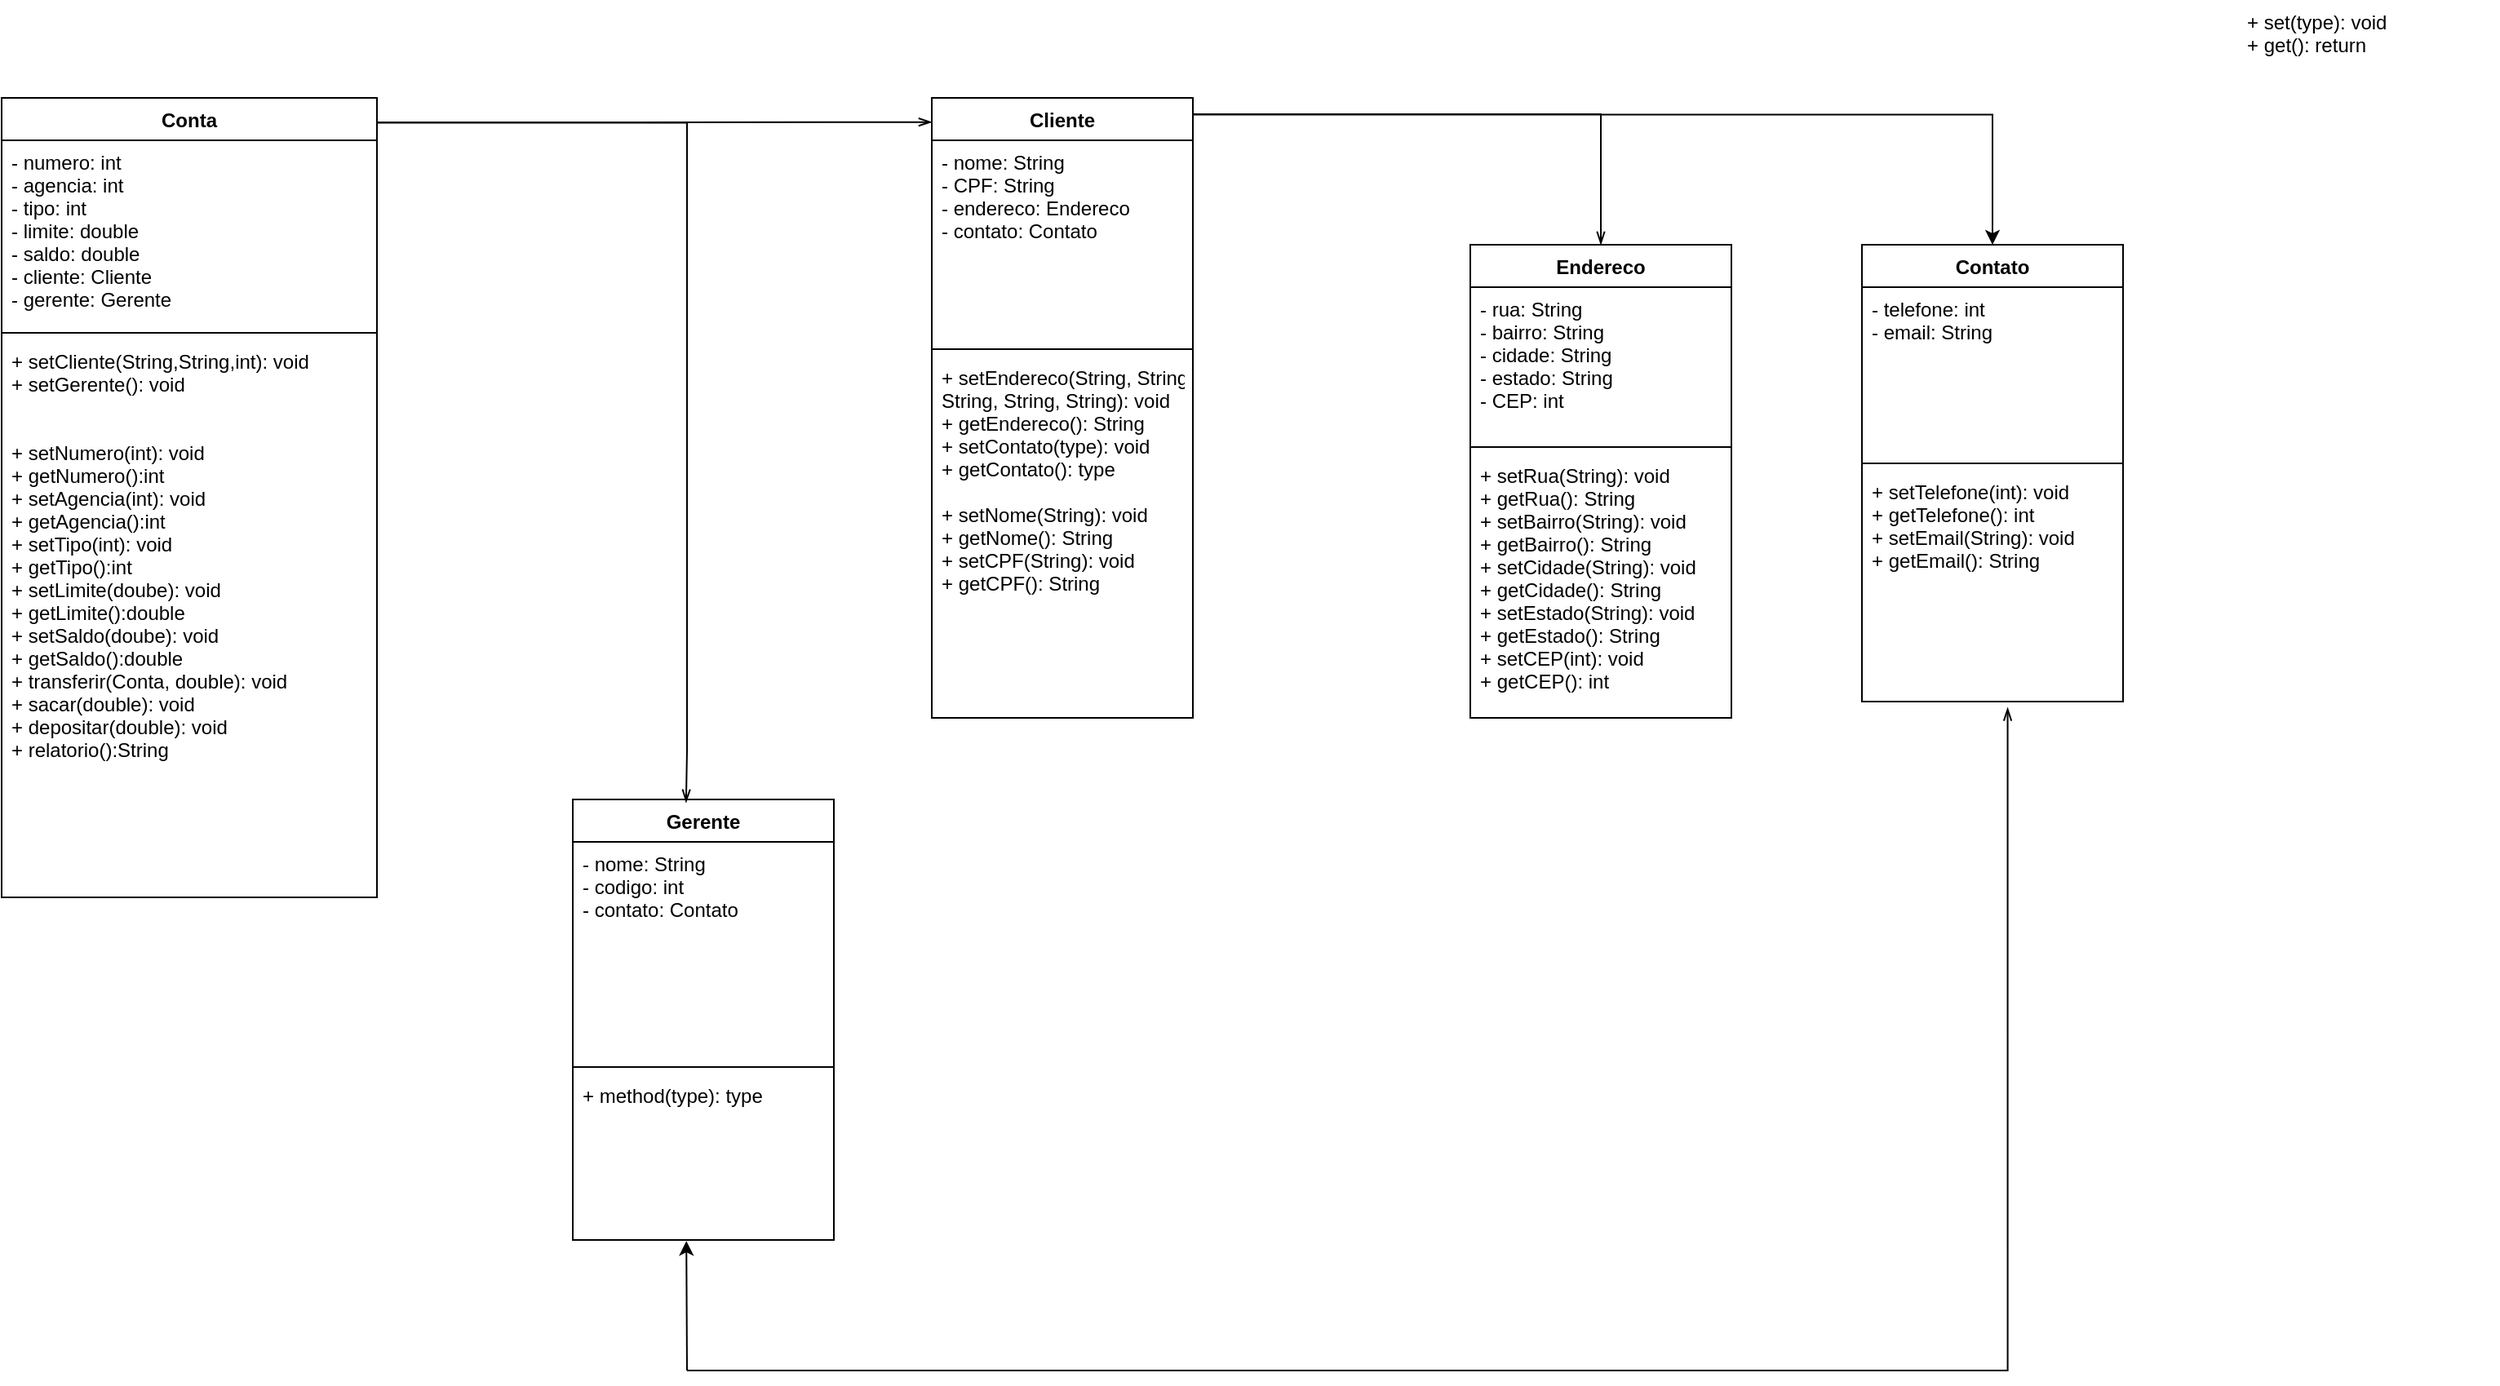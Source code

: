 <mxfile version="14.5.1" type="device"><diagram id="gQtKa5ULtR3aloQVO53z" name="Page-1"><mxGraphModel dx="1304" dy="600" grid="1" gridSize="10" guides="1" tooltips="1" connect="1" arrows="1" fold="1" page="1" pageScale="1" pageWidth="827" pageHeight="1169" math="0" shadow="0"><root><mxCell id="0"/><mxCell id="1" parent="0"/><mxCell id="8NMMqhZQ7SO2_mGCrtAr-1" value="Conta" style="swimlane;fontStyle=1;align=center;verticalAlign=top;childLayout=stackLayout;horizontal=1;startSize=26;horizontalStack=0;resizeParent=1;resizeParentMax=0;resizeLast=0;collapsible=1;marginBottom=0;" parent="1" vertex="1"><mxGeometry x="40" y="110" width="230" height="490" as="geometry"/></mxCell><mxCell id="8NMMqhZQ7SO2_mGCrtAr-2" value="- numero: int&#10;- agencia: int&#10;- tipo: int&#10;- limite: double&#10;- saldo: double&#10;- cliente: Cliente&#10;- gerente: Gerente&#10;" style="text;strokeColor=none;fillColor=none;align=left;verticalAlign=top;spacingLeft=4;spacingRight=4;overflow=hidden;rotatable=0;points=[[0,0.5],[1,0.5]];portConstraint=eastwest;" parent="8NMMqhZQ7SO2_mGCrtAr-1" vertex="1"><mxGeometry y="26" width="230" height="114" as="geometry"/></mxCell><mxCell id="8NMMqhZQ7SO2_mGCrtAr-3" value="" style="line;strokeWidth=1;fillColor=none;align=left;verticalAlign=middle;spacingTop=-1;spacingLeft=3;spacingRight=3;rotatable=0;labelPosition=right;points=[];portConstraint=eastwest;" parent="8NMMqhZQ7SO2_mGCrtAr-1" vertex="1"><mxGeometry y="140" width="230" height="8" as="geometry"/></mxCell><mxCell id="8NMMqhZQ7SO2_mGCrtAr-4" value="+ setCliente(String,String,int): void&#10;+ setGerente(): void&#10;&#10;&#10;+ setNumero(int): void&#10;+ getNumero():int&#10;+ setAgencia(int): void&#10;+ getAgencia():int&#10;+ setTipo(int): void&#10;+ getTipo():int&#10;+ setLimite(doube): void&#10;+ getLimite():double&#10;+ setSaldo(doube): void&#10;+ getSaldo():double&#10;+ transferir(Conta, double): void&#10;+ sacar(double): void&#10;+ depositar(double): void&#10;+ relatorio():String" style="text;strokeColor=none;fillColor=none;align=left;verticalAlign=top;spacingLeft=4;spacingRight=4;overflow=hidden;rotatable=0;points=[[0,0.5],[1,0.5]];portConstraint=eastwest;" parent="8NMMqhZQ7SO2_mGCrtAr-1" vertex="1"><mxGeometry y="148" width="230" height="342" as="geometry"/></mxCell><mxCell id="1yhgge6j8SB8kr7OeH-u-2" value="Cliente" style="swimlane;fontStyle=1;align=center;verticalAlign=top;childLayout=stackLayout;horizontal=1;startSize=26;horizontalStack=0;resizeParent=1;resizeParentMax=0;resizeLast=0;collapsible=1;marginBottom=0;" parent="1" vertex="1"><mxGeometry x="610" y="110" width="160" height="380" as="geometry"/></mxCell><mxCell id="1yhgge6j8SB8kr7OeH-u-3" value="- nome: String&#10;- CPF: String&#10;- endereco: Endereco&#10;- contato: Contato" style="text;strokeColor=none;fillColor=none;align=left;verticalAlign=top;spacingLeft=4;spacingRight=4;overflow=hidden;rotatable=0;points=[[0,0.5],[1,0.5]];portConstraint=eastwest;" parent="1yhgge6j8SB8kr7OeH-u-2" vertex="1"><mxGeometry y="26" width="160" height="124" as="geometry"/></mxCell><mxCell id="1yhgge6j8SB8kr7OeH-u-4" value="" style="line;strokeWidth=1;fillColor=none;align=left;verticalAlign=middle;spacingTop=-1;spacingLeft=3;spacingRight=3;rotatable=0;labelPosition=right;points=[];portConstraint=eastwest;" parent="1yhgge6j8SB8kr7OeH-u-2" vertex="1"><mxGeometry y="150" width="160" height="8" as="geometry"/></mxCell><mxCell id="1yhgge6j8SB8kr7OeH-u-5" value="+ setEndereco(String, String,&#10;String, String, String): void&#10;+ getEndereco(): String&#10;+ setContato(type): void&#10;+ getContato(): type&#10;&#10;+ setNome(String): void&#10;+ getNome(): String&#10;+ setCPF(String): void&#10;+ getCPF(): String&#10;" style="text;strokeColor=none;fillColor=none;align=left;verticalAlign=top;spacingLeft=4;spacingRight=4;overflow=hidden;rotatable=0;points=[[0,0.5],[1,0.5]];portConstraint=eastwest;" parent="1yhgge6j8SB8kr7OeH-u-2" vertex="1"><mxGeometry y="158" width="160" height="222" as="geometry"/></mxCell><mxCell id="1yhgge6j8SB8kr7OeH-u-6" value="Endereco" style="swimlane;fontStyle=1;align=center;verticalAlign=top;childLayout=stackLayout;horizontal=1;startSize=26;horizontalStack=0;resizeParent=1;resizeParentMax=0;resizeLast=0;collapsible=1;marginBottom=0;" parent="1" vertex="1"><mxGeometry x="940" y="200" width="160" height="290" as="geometry"><mxRectangle x="490" y="520" width="90" height="26" as="alternateBounds"/></mxGeometry></mxCell><mxCell id="1yhgge6j8SB8kr7OeH-u-7" value="- rua: String&#10;- bairro: String&#10;- cidade: String&#10;- estado: String&#10;- CEP: int" style="text;strokeColor=none;fillColor=none;align=left;verticalAlign=top;spacingLeft=4;spacingRight=4;overflow=hidden;rotatable=0;points=[[0,0.5],[1,0.5]];portConstraint=eastwest;" parent="1yhgge6j8SB8kr7OeH-u-6" vertex="1"><mxGeometry y="26" width="160" height="94" as="geometry"/></mxCell><mxCell id="1yhgge6j8SB8kr7OeH-u-8" value="" style="line;strokeWidth=1;fillColor=none;align=left;verticalAlign=middle;spacingTop=-1;spacingLeft=3;spacingRight=3;rotatable=0;labelPosition=right;points=[];portConstraint=eastwest;" parent="1yhgge6j8SB8kr7OeH-u-6" vertex="1"><mxGeometry y="120" width="160" height="8" as="geometry"/></mxCell><mxCell id="1yhgge6j8SB8kr7OeH-u-9" value="+ setRua(String): void&#10;+ getRua(): String&#10;+ setBairro(String): void&#10;+ getBairro(): String&#10;+ setCidade(String): void&#10;+ getCidade(): String&#10;+ setEstado(String): void&#10;+ getEstado(): String&#10;+ setCEP(int): void&#10;+ getCEP(): int" style="text;strokeColor=none;fillColor=none;align=left;verticalAlign=top;spacingLeft=4;spacingRight=4;overflow=hidden;rotatable=0;points=[[0,0.5],[1,0.5]];portConstraint=eastwest;" parent="1yhgge6j8SB8kr7OeH-u-6" vertex="1"><mxGeometry y="128" width="160" height="162" as="geometry"/></mxCell><mxCell id="1yhgge6j8SB8kr7OeH-u-14" style="edgeStyle=orthogonalEdgeStyle;rounded=0;orthogonalLoop=1;jettySize=auto;html=1;endArrow=openThin;endFill=0;entryX=0;entryY=0.039;entryDx=0;entryDy=0;entryPerimeter=0;" parent="1" source="8NMMqhZQ7SO2_mGCrtAr-1" target="1yhgge6j8SB8kr7OeH-u-2" edge="1"><mxGeometry relative="1" as="geometry"><Array as="points"><mxPoint x="330" y="125"/><mxPoint x="330" y="125"/></Array><mxPoint x="290" y="125" as="sourcePoint"/><mxPoint x="600" y="125" as="targetPoint"/></mxGeometry></mxCell><mxCell id="1yhgge6j8SB8kr7OeH-u-15" value="Gerente" style="swimlane;fontStyle=1;align=center;verticalAlign=top;childLayout=stackLayout;horizontal=1;startSize=26;horizontalStack=0;resizeParent=1;resizeParentMax=0;resizeLast=0;collapsible=1;marginBottom=0;" parent="1" vertex="1"><mxGeometry x="390" y="540" width="160" height="270" as="geometry"/></mxCell><mxCell id="1yhgge6j8SB8kr7OeH-u-16" value="- nome: String&#10;- codigo: int&#10;- contato: Contato&#10;&#10;" style="text;strokeColor=none;fillColor=none;align=left;verticalAlign=top;spacingLeft=4;spacingRight=4;overflow=hidden;rotatable=0;points=[[0,0.5],[1,0.5]];portConstraint=eastwest;" parent="1yhgge6j8SB8kr7OeH-u-15" vertex="1"><mxGeometry y="26" width="160" height="134" as="geometry"/></mxCell><mxCell id="1yhgge6j8SB8kr7OeH-u-17" value="" style="line;strokeWidth=1;fillColor=none;align=left;verticalAlign=middle;spacingTop=-1;spacingLeft=3;spacingRight=3;rotatable=0;labelPosition=right;points=[];portConstraint=eastwest;" parent="1yhgge6j8SB8kr7OeH-u-15" vertex="1"><mxGeometry y="160" width="160" height="8" as="geometry"/></mxCell><mxCell id="1yhgge6j8SB8kr7OeH-u-18" value="+ method(type): type" style="text;strokeColor=none;fillColor=none;align=left;verticalAlign=top;spacingLeft=4;spacingRight=4;overflow=hidden;rotatable=0;points=[[0,0.5],[1,0.5]];portConstraint=eastwest;" parent="1yhgge6j8SB8kr7OeH-u-15" vertex="1"><mxGeometry y="168" width="160" height="102" as="geometry"/></mxCell><mxCell id="1yhgge6j8SB8kr7OeH-u-23" style="edgeStyle=orthogonalEdgeStyle;rounded=0;orthogonalLoop=1;jettySize=auto;html=1;endArrow=openThin;endFill=0;entryX=0.5;entryY=0;entryDx=0;entryDy=0;" parent="1" target="1yhgge6j8SB8kr7OeH-u-6" edge="1"><mxGeometry relative="1" as="geometry"><mxPoint x="770" y="120" as="sourcePoint"/><mxPoint x="690" y="570" as="targetPoint"/><Array as="points"><mxPoint x="1020" y="120"/></Array></mxGeometry></mxCell><mxCell id="Wa29nBeeloWhz0mo4qUW-1" value="Contato" style="swimlane;fontStyle=1;align=center;verticalAlign=top;childLayout=stackLayout;horizontal=1;startSize=26;horizontalStack=0;resizeParent=1;resizeParentMax=0;resizeLast=0;collapsible=1;marginBottom=0;" parent="1" vertex="1"><mxGeometry x="1180" y="200" width="160" height="280" as="geometry"><mxRectangle x="490" y="520" width="90" height="26" as="alternateBounds"/></mxGeometry></mxCell><mxCell id="Wa29nBeeloWhz0mo4qUW-2" value="- telefone: int&#10;- email: String" style="text;strokeColor=none;fillColor=none;align=left;verticalAlign=top;spacingLeft=4;spacingRight=4;overflow=hidden;rotatable=0;points=[[0,0.5],[1,0.5]];portConstraint=eastwest;" parent="Wa29nBeeloWhz0mo4qUW-1" vertex="1"><mxGeometry y="26" width="160" height="104" as="geometry"/></mxCell><mxCell id="Wa29nBeeloWhz0mo4qUW-3" value="" style="line;strokeWidth=1;fillColor=none;align=left;verticalAlign=middle;spacingTop=-1;spacingLeft=3;spacingRight=3;rotatable=0;labelPosition=right;points=[];portConstraint=eastwest;" parent="Wa29nBeeloWhz0mo4qUW-1" vertex="1"><mxGeometry y="130" width="160" height="8" as="geometry"/></mxCell><mxCell id="Wa29nBeeloWhz0mo4qUW-4" value="+ setTelefone(int): void&#10;+ getTelefone(): int&#10;+ setEmail(String): void&#10;+ getEmail(): String&#10;" style="text;strokeColor=none;fillColor=none;align=left;verticalAlign=top;spacingLeft=4;spacingRight=4;overflow=hidden;rotatable=0;points=[[0,0.5],[1,0.5]];portConstraint=eastwest;" parent="Wa29nBeeloWhz0mo4qUW-1" vertex="1"><mxGeometry y="138" width="160" height="142" as="geometry"/></mxCell><mxCell id="Wa29nBeeloWhz0mo4qUW-5" style="edgeStyle=orthogonalEdgeStyle;rounded=0;orthogonalLoop=1;jettySize=auto;html=1;entryX=0.5;entryY=0;entryDx=0;entryDy=0;exitX=1.003;exitY=0.027;exitDx=0;exitDy=0;exitPerimeter=0;" parent="1" source="1yhgge6j8SB8kr7OeH-u-2" target="Wa29nBeeloWhz0mo4qUW-1" edge="1"><mxGeometry relative="1" as="geometry"><mxPoint x="1220" y="188.0" as="targetPoint"/><mxPoint x="780" y="120" as="sourcePoint"/><Array as="points"><mxPoint x="1260" y="120"/></Array></mxGeometry></mxCell><mxCell id="Wa29nBeeloWhz0mo4qUW-14" style="edgeStyle=orthogonalEdgeStyle;rounded=0;orthogonalLoop=1;jettySize=auto;html=1;endArrow=openThin;endFill=0;exitX=1;exitY=0.031;exitDx=0;exitDy=0;exitPerimeter=0;entryX=0.434;entryY=0.007;entryDx=0;entryDy=0;entryPerimeter=0;" parent="1" source="8NMMqhZQ7SO2_mGCrtAr-1" target="1yhgge6j8SB8kr7OeH-u-15" edge="1"><mxGeometry relative="1" as="geometry"><Array as="points"><mxPoint x="460" y="125"/><mxPoint x="460" y="510"/></Array><mxPoint x="290" y="140" as="sourcePoint"/><mxPoint x="460" y="510" as="targetPoint"/></mxGeometry></mxCell><mxCell id="Wa29nBeeloWhz0mo4qUW-15" style="edgeStyle=orthogonalEdgeStyle;rounded=0;orthogonalLoop=1;jettySize=auto;html=1;entryX=0.558;entryY=1.026;entryDx=0;entryDy=0;entryPerimeter=0;endArrow=openThin;endFill=0;" parent="1" target="Wa29nBeeloWhz0mo4qUW-4" edge="1"><mxGeometry relative="1" as="geometry"><Array as="points"><mxPoint x="710" y="890"/><mxPoint x="1269" y="890"/></Array><mxPoint x="460" y="890" as="sourcePoint"/><mxPoint x="1030.08" y="456.004" as="targetPoint"/></mxGeometry></mxCell><mxCell id="gjsmqjaLktqdAj5W3dfs-1" value="+ set(type): void&#10;+ get(): return" style="text;strokeColor=none;fillColor=none;align=left;verticalAlign=top;spacingLeft=4;spacingRight=4;overflow=hidden;rotatable=0;points=[[0,0.5],[1,0.5]];portConstraint=eastwest;" parent="1" vertex="1"><mxGeometry x="1410" y="50" width="160" height="60" as="geometry"/></mxCell><mxCell id="iaWpKF62kw4jMaVOWfD0-1" value="" style="endArrow=classic;html=1;entryX=0.435;entryY=1.006;entryDx=0;entryDy=0;entryPerimeter=0;" edge="1" parent="1" target="1yhgge6j8SB8kr7OeH-u-18"><mxGeometry width="50" height="50" relative="1" as="geometry"><mxPoint x="460" y="890" as="sourcePoint"/><mxPoint x="460" y="820" as="targetPoint"/></mxGeometry></mxCell></root></mxGraphModel></diagram></mxfile>